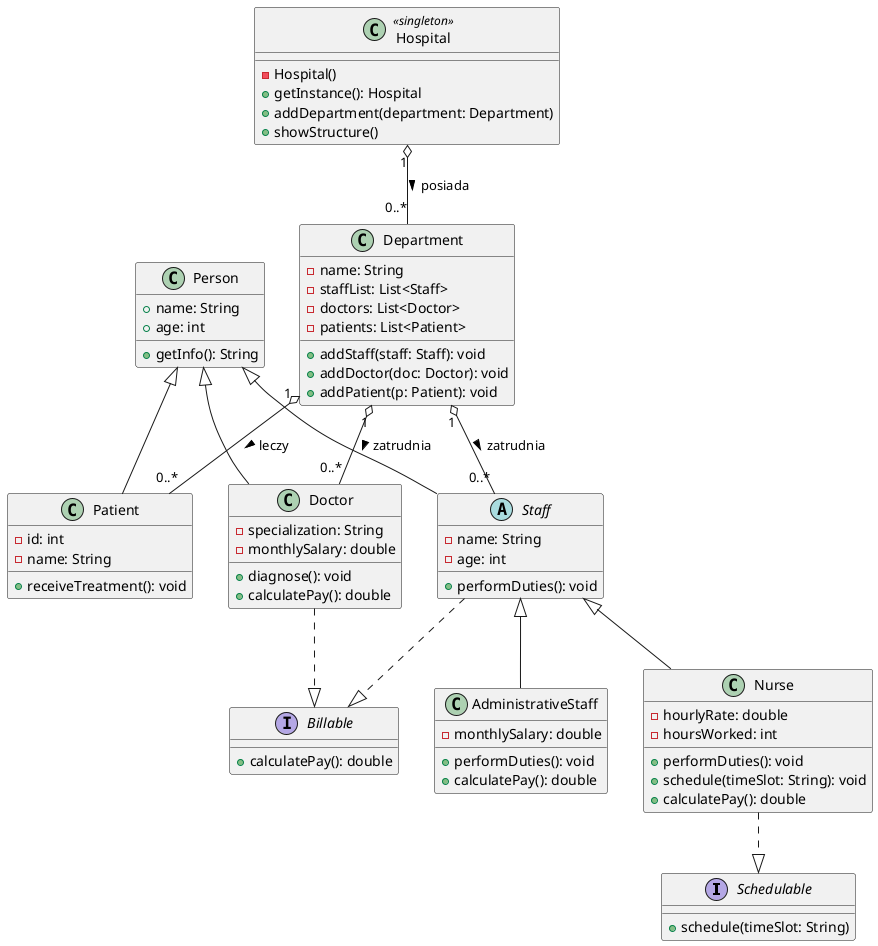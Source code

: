 @startuml

interface Schedulable {
    +schedule(timeSlot: String)
}

interface Billable {
    +calculatePay(): double
}
class Person {
  +name: String
  +age: int
  +getInfo(): String
}

Person <|-- Patient
Person <|-- Doctor
abstract class Staff {
    -name: String
    -age: int
    +performDuties(): void
}
Person <|-- Staff

class Nurse {
    -hourlyRate: double
    -hoursWorked: int
    +performDuties(): void
    +schedule(timeSlot: String): void
    +calculatePay(): double
}

class AdministrativeStaff {
    -monthlySalary: double
    +performDuties(): void
    +calculatePay(): double
}


class Doctor {
    -specialization: String
    -monthlySalary: double
    +diagnose(): void
    +calculatePay(): double
}

Staff <|-- Nurse
Staff <|-- AdministrativeStaff
Staff ..|> Billable

Nurse ..|> Schedulable
Doctor ..|> Billable



class Patient {
    -id: int
    -name: String
    +receiveTreatment(): void
}

class Department {
    -name: String
    -staffList: List<Staff>
    -doctors: List<Doctor>
    -patients: List<Patient>
    +addStaff(staff: Staff): void
    +addDoctor(doc: Doctor): void
    +addPatient(p: Patient): void
}

class Hospital <<singleton>> {
    - Hospital()
    + getInstance(): Hospital
    + addDepartment(department: Department)
    + showStructure()
}

Hospital "1" o-- "0..*" Department : posiada >

Department "1" o-- "0..*" Staff : zatrudnia >
Department "1" o-- "0..*" Doctor : zatrudnia >
Department "1" o-- "0..*" Patient : leczy >



@enduml


